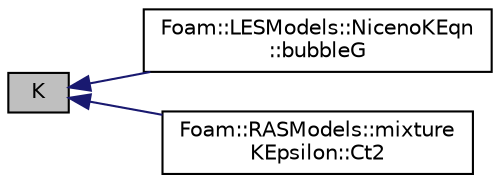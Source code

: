 digraph "K"
{
  bgcolor="transparent";
  edge [fontname="Helvetica",fontsize="10",labelfontname="Helvetica",labelfontsize="10"];
  node [fontname="Helvetica",fontsize="10",shape=record];
  rankdir="LR";
  Node32 [label="K",height=0.2,width=0.4,color="black", fillcolor="grey75", style="filled", fontcolor="black"];
  Node32 -> Node33 [dir="back",color="midnightblue",fontsize="10",style="solid",fontname="Helvetica"];
  Node33 [label="Foam::LESModels::NicenoKEqn\l::bubbleG",height=0.2,width=0.4,color="black",URL="$a32085.html#a627e30c80dd2737d19b4c4163b766488"];
  Node32 -> Node34 [dir="back",color="midnightblue",fontsize="10",style="solid",fontname="Helvetica"];
  Node34 [label="Foam::RASModels::mixture\lKEpsilon::Ct2",height=0.2,width=0.4,color="black",URL="$a32109.html#a2025b7aa290d9718fd3ec3836b8638ad"];
}
